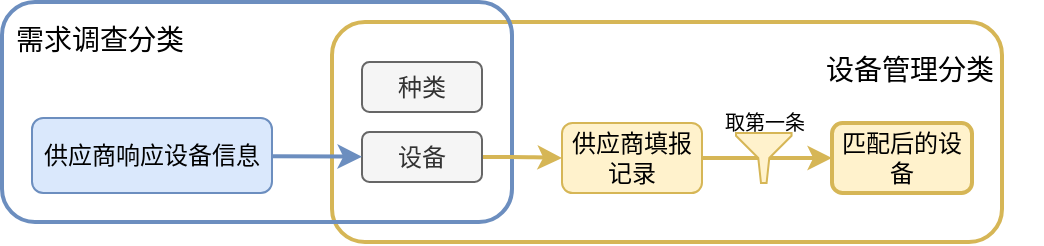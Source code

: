 <mxfile>
    <diagram id="59p-5U52J_hxt0E3vfaL" name="Page-1">
        <mxGraphModel dx="866" dy="-333" grid="1" gridSize="10" guides="1" tooltips="1" connect="1" arrows="1" fold="1" page="1" pageScale="1" pageWidth="10" pageHeight="10" math="0" shadow="0">
            <root>
                <mxCell id="0"/>
                <mxCell id="1" parent="0"/>
                <mxCell id="21" value="" style="rounded=1;whiteSpace=wrap;html=1;fillColor=none;strokeColor=#d6b656;fontFamily=仿宋;strokeWidth=2;" vertex="1" parent="1">
                    <mxGeometry x="-145" y="730" width="335" height="110" as="geometry"/>
                </mxCell>
                <mxCell id="16" value="" style="rounded=1;whiteSpace=wrap;html=1;fillColor=none;strokeColor=#6c8ebf;fontFamily=仿宋;strokeWidth=2;" vertex="1" parent="1">
                    <mxGeometry x="-310" y="720" width="255" height="110" as="geometry"/>
                </mxCell>
                <mxCell id="32" style="edgeStyle=orthogonalEdgeStyle;html=1;exitX=1;exitY=0.5;exitDx=0;exitDy=0;entryX=0;entryY=0.5;entryDx=0;entryDy=0;fillColor=#fff2cc;strokeColor=#d6b656;strokeWidth=2;" edge="1" parent="1" source="18" target="30">
                    <mxGeometry relative="1" as="geometry"/>
                </mxCell>
                <mxCell id="18" value="设备" style="rounded=1;whiteSpace=wrap;html=1;fillColor=#f5f5f5;fontColor=#333333;strokeColor=#666666;fontFamily=仿宋;" vertex="1" parent="1">
                    <mxGeometry x="-130" y="785" width="60" height="25" as="geometry"/>
                </mxCell>
                <mxCell id="25" style="edgeStyle=none;html=1;fillColor=#dae8fc;strokeColor=#6c8ebf;fontFamily=仿宋;strokeWidth=2;" edge="1" parent="1" source="19" target="18">
                    <mxGeometry relative="1" as="geometry"/>
                </mxCell>
                <mxCell id="19" value="供应商响应设备信息" style="rounded=1;whiteSpace=wrap;html=1;fillColor=#dae8fc;strokeColor=#6c8ebf;fontFamily=仿宋;" vertex="1" parent="1">
                    <mxGeometry x="-295" y="778" width="120" height="37.5" as="geometry"/>
                </mxCell>
                <mxCell id="22" value="需求调查&lt;span style=&quot;background-color: transparent;&quot;&gt;分类&lt;/span&gt;" style="text;html=1;align=left;verticalAlign=middle;resizable=0;points=[];autosize=1;strokeColor=none;fillColor=none;fontFamily=黑体;fontSize=14;" vertex="1" parent="1">
                    <mxGeometry x="-305" y="725" width="110" height="30" as="geometry"/>
                </mxCell>
                <mxCell id="23" value="设备管理&lt;span style=&quot;background-color: transparent;&quot;&gt;分类&lt;/span&gt;" style="text;html=1;align=left;verticalAlign=middle;resizable=0;points=[];autosize=1;strokeColor=none;fillColor=none;fontFamily=黑体;fontSize=14;" vertex="1" parent="1">
                    <mxGeometry x="100" y="740" width="110" height="30" as="geometry"/>
                </mxCell>
                <mxCell id="26" value="种类" style="rounded=1;whiteSpace=wrap;html=1;fillColor=#f5f5f5;fontColor=#333333;strokeColor=#666666;fontFamily=仿宋;" vertex="1" parent="1">
                    <mxGeometry x="-130" y="750" width="60" height="25" as="geometry"/>
                </mxCell>
                <mxCell id="35" style="edgeStyle=orthogonalEdgeStyle;html=1;exitX=1;exitY=0.5;exitDx=0;exitDy=0;entryX=0;entryY=0.5;entryDx=0;entryDy=0;strokeWidth=2;fillColor=#fff2cc;strokeColor=#d6b656;" edge="1" parent="1" source="30" target="34">
                    <mxGeometry relative="1" as="geometry"/>
                </mxCell>
                <mxCell id="30" value="供应商填报记录" style="rounded=1;fillColor=#fff2cc;strokeColor=#d6b656;fontFamily=仿宋;fontColor=default;whiteSpace=wrap;html=1;" vertex="1" parent="1">
                    <mxGeometry x="-30" y="780.5" width="70" height="35" as="geometry"/>
                </mxCell>
                <mxCell id="34" value="匹配后的设备" style="rounded=1;fillColor=#fff2cc;strokeColor=#d6b656;fontFamily=仿宋;fontColor=default;whiteSpace=wrap;html=1;strokeWidth=2;" vertex="1" parent="1">
                    <mxGeometry x="105" y="780.5" width="70" height="35" as="geometry"/>
                </mxCell>
                <mxCell id="36" value="" style="sketch=0;aspect=fixed;pointerEvents=1;shadow=0;dashed=0;html=1;strokeColor=#d6b656;labelPosition=center;verticalLabelPosition=bottom;verticalAlign=top;align=center;fillColor=#fff2cc;shape=mxgraph.mscae.enterprise.filter" vertex="1" parent="1">
                    <mxGeometry x="57" y="785.5" width="27.78" height="25" as="geometry"/>
                </mxCell>
                <mxCell id="38" value="取第一条" style="text;html=1;align=center;verticalAlign=middle;resizable=0;points=[];autosize=1;strokeColor=none;fillColor=none;fontFamily=仿宋;fontSize=10;" vertex="1" parent="1">
                    <mxGeometry x="40.89" y="765" width="60" height="30" as="geometry"/>
                </mxCell>
            </root>
        </mxGraphModel>
    </diagram>
</mxfile>